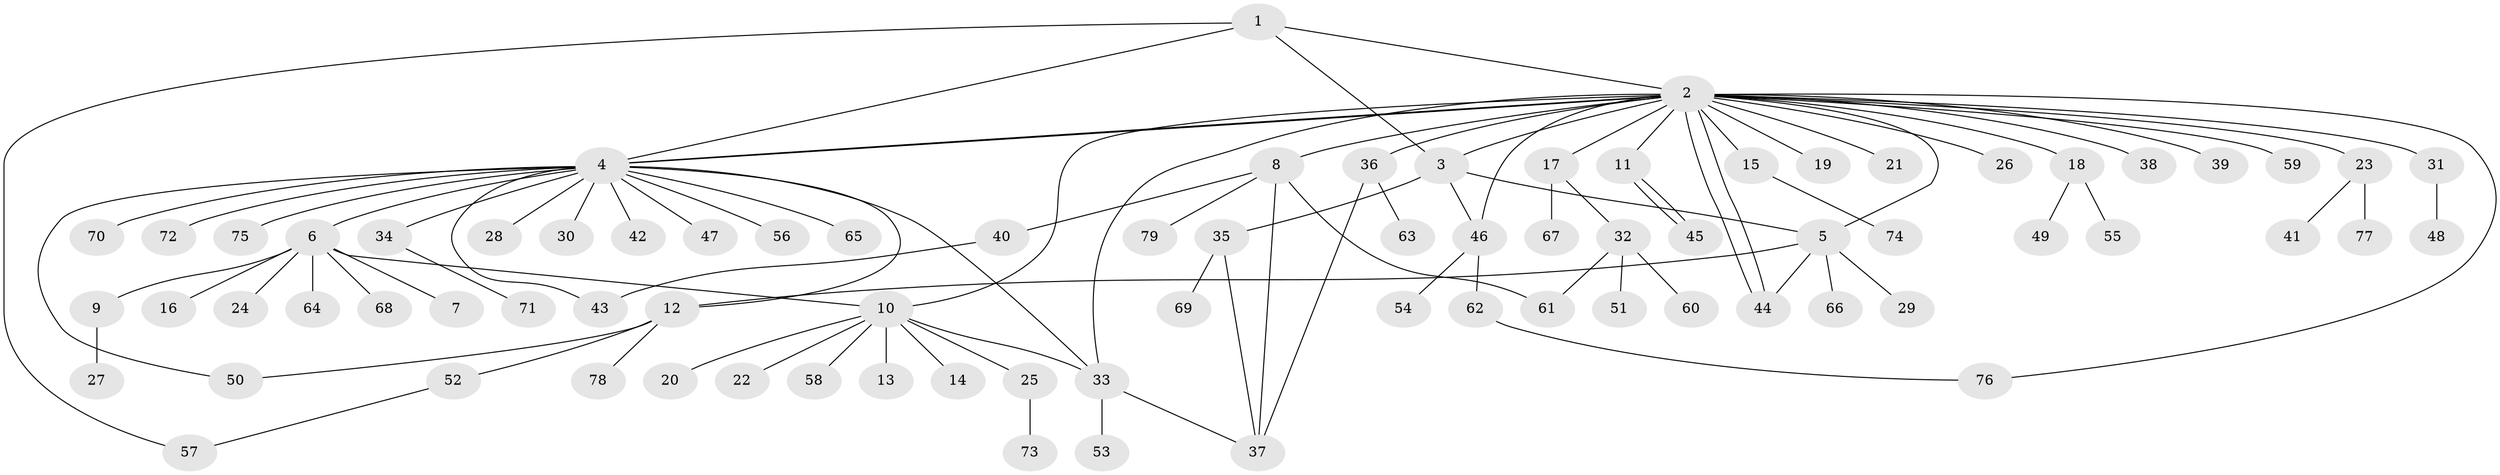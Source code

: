 // coarse degree distribution, {5: 0.075, 15: 0.025, 8: 0.025, 16: 0.025, 4: 0.1, 1: 0.525, 2: 0.2, 3: 0.025}
// Generated by graph-tools (version 1.1) at 2025/50/03/04/25 22:50:39]
// undirected, 79 vertices, 98 edges
graph export_dot {
  node [color=gray90,style=filled];
  1;
  2;
  3;
  4;
  5;
  6;
  7;
  8;
  9;
  10;
  11;
  12;
  13;
  14;
  15;
  16;
  17;
  18;
  19;
  20;
  21;
  22;
  23;
  24;
  25;
  26;
  27;
  28;
  29;
  30;
  31;
  32;
  33;
  34;
  35;
  36;
  37;
  38;
  39;
  40;
  41;
  42;
  43;
  44;
  45;
  46;
  47;
  48;
  49;
  50;
  51;
  52;
  53;
  54;
  55;
  56;
  57;
  58;
  59;
  60;
  61;
  62;
  63;
  64;
  65;
  66;
  67;
  68;
  69;
  70;
  71;
  72;
  73;
  74;
  75;
  76;
  77;
  78;
  79;
  1 -- 2;
  1 -- 3;
  1 -- 4;
  1 -- 57;
  2 -- 3;
  2 -- 4;
  2 -- 4;
  2 -- 5;
  2 -- 8;
  2 -- 10;
  2 -- 11;
  2 -- 15;
  2 -- 17;
  2 -- 18;
  2 -- 19;
  2 -- 21;
  2 -- 23;
  2 -- 26;
  2 -- 31;
  2 -- 33;
  2 -- 36;
  2 -- 38;
  2 -- 39;
  2 -- 44;
  2 -- 44;
  2 -- 46;
  2 -- 59;
  2 -- 76;
  3 -- 5;
  3 -- 35;
  3 -- 46;
  4 -- 6;
  4 -- 12;
  4 -- 28;
  4 -- 30;
  4 -- 33;
  4 -- 34;
  4 -- 42;
  4 -- 43;
  4 -- 47;
  4 -- 50;
  4 -- 56;
  4 -- 65;
  4 -- 70;
  4 -- 72;
  4 -- 75;
  5 -- 12;
  5 -- 29;
  5 -- 44;
  5 -- 66;
  6 -- 7;
  6 -- 9;
  6 -- 10;
  6 -- 16;
  6 -- 24;
  6 -- 64;
  6 -- 68;
  8 -- 37;
  8 -- 40;
  8 -- 61;
  8 -- 79;
  9 -- 27;
  10 -- 13;
  10 -- 14;
  10 -- 20;
  10 -- 22;
  10 -- 25;
  10 -- 33;
  10 -- 58;
  11 -- 45;
  11 -- 45;
  12 -- 50;
  12 -- 52;
  12 -- 78;
  15 -- 74;
  17 -- 32;
  17 -- 67;
  18 -- 49;
  18 -- 55;
  23 -- 41;
  23 -- 77;
  25 -- 73;
  31 -- 48;
  32 -- 51;
  32 -- 60;
  32 -- 61;
  33 -- 37;
  33 -- 53;
  34 -- 71;
  35 -- 37;
  35 -- 69;
  36 -- 37;
  36 -- 63;
  40 -- 43;
  46 -- 54;
  46 -- 62;
  52 -- 57;
  62 -- 76;
}
